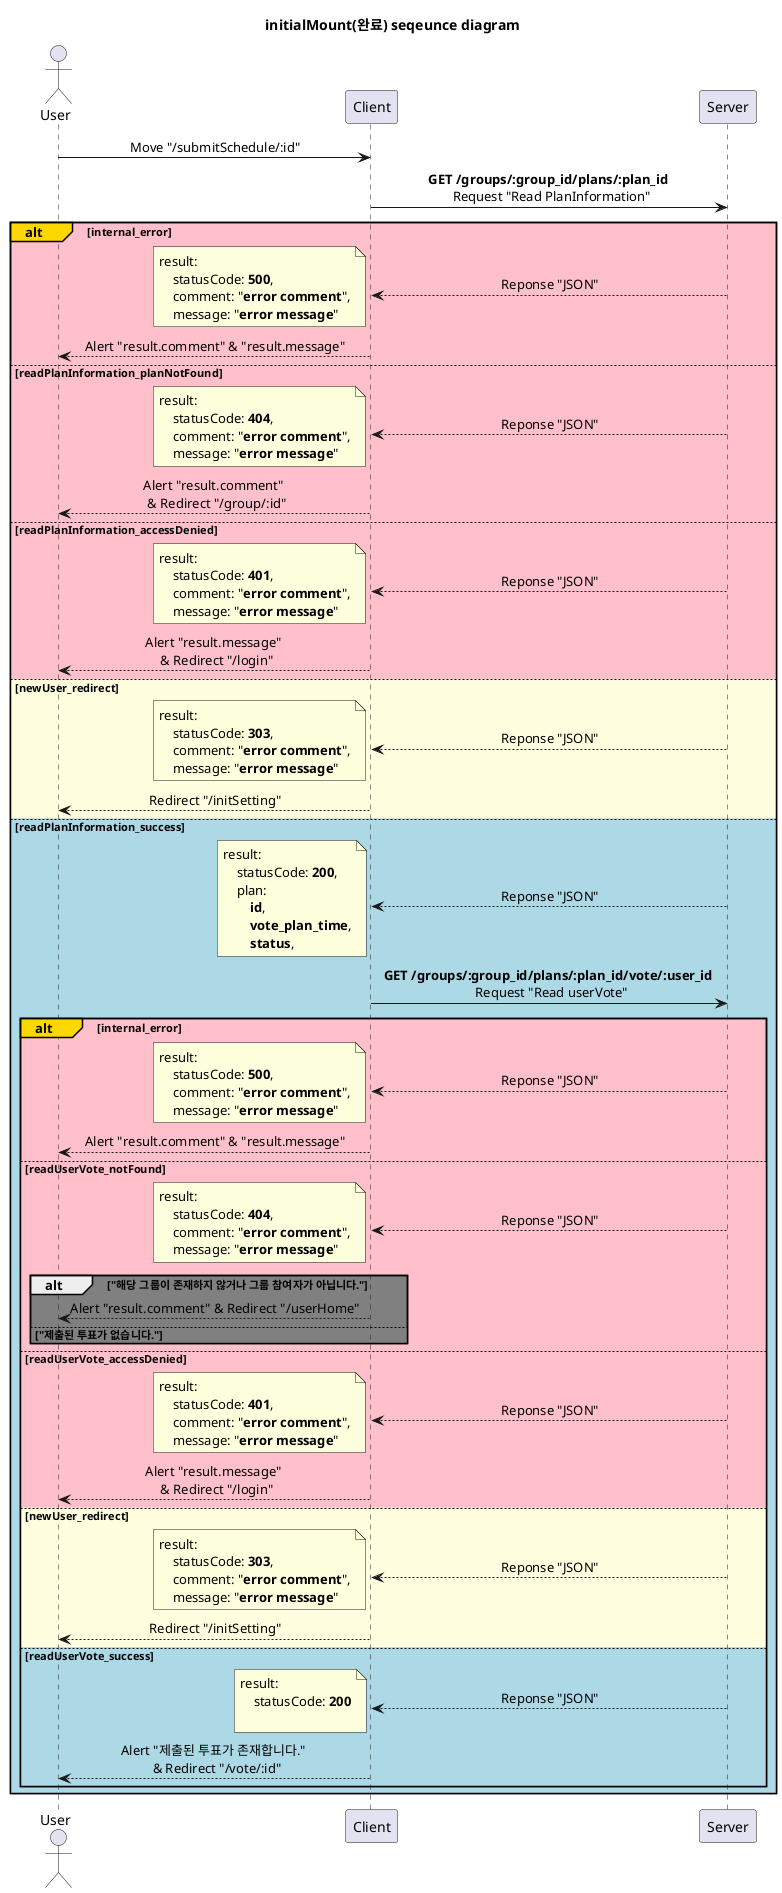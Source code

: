 @startuml initialMount(완료)
'http://localhost:3000/submitVote/:id

title initialMount(완료) seqeunce diagram

skinparam SequenceMessageAlignment center

participant Server order 30
participant Client order 20
actor User order 10

User -> Client: Move "/submitSchedule/:id"

Client -> Server: **GET /groups/:group_id/plans/:plan_id** \n Request "Read PlanInformation"

alt#Gold #Pink internal_error
    Client <-- Server: Reponse "JSON"
    note left
        result:
            statusCode: **500**,
            comment: "**error comment**",
            message: "**error message**"
    end note
    User <-- Client: Alert "result.comment" & "result.message"

else #Pink readPlanInformation_planNotFound
    Client <-- Server: Reponse "JSON"
    note left
        result:
            statusCode: **404**,
            comment: "**error comment**",
            message: "**error message**"
    end note
    User <-- Client: Alert "result.comment" \n & Redirect "/group/:id"

else #Pink readPlanInformation_accessDenied
    Client <-- Server: Reponse "JSON"
    note left
        result:
            statusCode: **401**,
            comment: "**error comment**",
            message: "**error message**"
    end note
    User <-- Client: Alert "result.message" \n & Redirect "/login"

else #LightYellow newUser_redirect
    Client <-- Server: Reponse "JSON"
    note left
        result:
            statusCode: **303**,
            comment: "**error comment**",
            message: "**error message**"
    end note
    User <-- Client: Redirect "/initSetting"

else #LightBlue readPlanInformation_success
    Client <-- Server: Reponse "JSON"
    note left
        result:
            statusCode: **200**,
            plan:
                **id**,
                **vote_plan_time**,
                **status**,
    end note

    Client -> Server: **GET /groups/:group_id/plans/:plan_id/vote/:user_id** \n Request "Read userVote"

    alt#Gold #Pink internal_error
        Client <-- Server: Reponse "JSON"
        note left
            result:
                statusCode: **500**,
                comment: "**error comment**",
                message: "**error message**"
        end note
        User <-- Client: Alert "result.comment" & "result.message"

    else #Pink readUserVote_notFound
        Client <-- Server: Reponse "JSON"
        note left
            result:
                statusCode: **404**,
                comment: "**error comment**",
                message: "**error message**"
        end note
        alt #Gray "해당 그룹이 존재하지 않거나 그룹 참여자가 아닙니다."
            User <-- Client: Alert "result.comment" & Redirect "/userHome"

        else #Gray "제출된 투표가 없습니다."
        
        end

    else #Pink readUserVote_accessDenied
        Client <-- Server: Reponse "JSON"
        note left
            result:
                statusCode: **401**,
                comment: "**error comment**",
                message: "**error message**"
        end note
        User <-- Client: Alert "result.message" \n & Redirect "/login"

    else #LightYellow newUser_redirect
        Client <-- Server: Reponse "JSON"
        note left
            result:
                statusCode: **303**,
                comment: "**error comment**",
                message: "**error message**"
        end note
        User <-- Client: Redirect "/initSetting"

    else #LightBlue readUserVote_success
        Client <-- Server: Reponse "JSON"
        note left
            result:
                statusCode: **200**

        end note
        User <-- Client: Alert "제출된 투표가 존재합니다." \n & Redirect "/vote/:id"

    end

end

@enduml